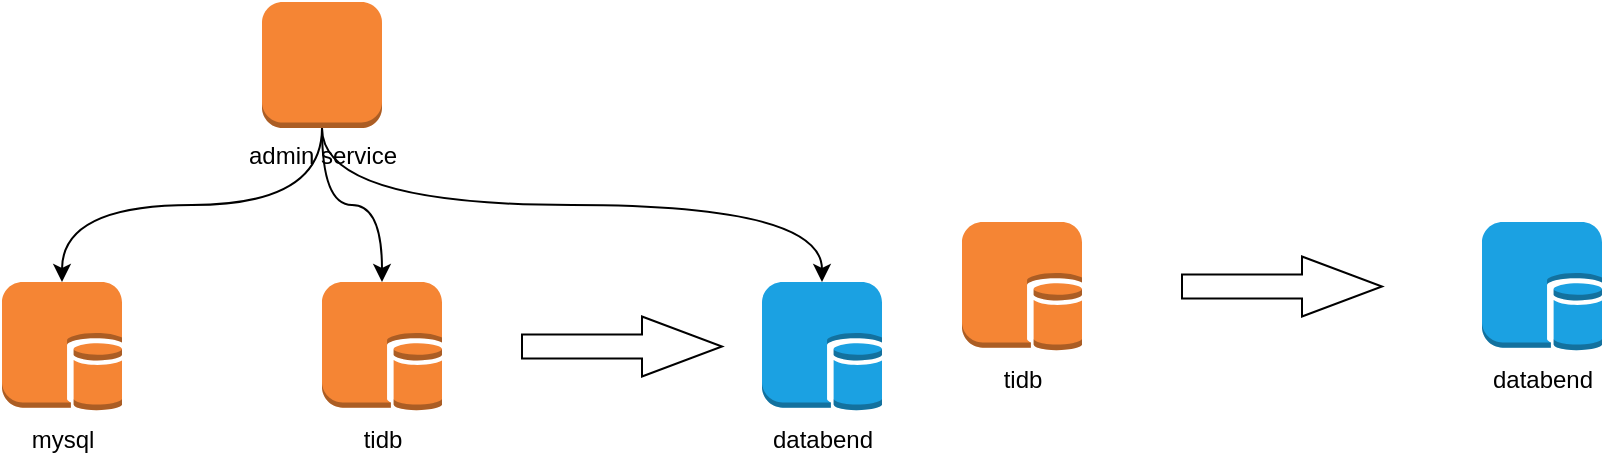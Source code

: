 <mxfile version="22.1.4" type="github">
  <diagram name="第 1 页" id="1BEC1NTxo78naEWhqVpl">
    <mxGraphModel dx="858" dy="509" grid="1" gridSize="10" guides="1" tooltips="1" connect="1" arrows="1" fold="1" page="1" pageScale="1" pageWidth="827" pageHeight="1169" math="0" shadow="0">
      <root>
        <mxCell id="0" />
        <mxCell id="1" parent="0" />
        <mxCell id="iMVuX8X0MwT_ZD3ftQ2W-7" style="edgeStyle=orthogonalEdgeStyle;orthogonalLoop=1;jettySize=auto;html=1;exitX=0.5;exitY=1;exitDx=0;exitDy=0;exitPerimeter=0;curved=1;" edge="1" parent="1" source="iMVuX8X0MwT_ZD3ftQ2W-3" target="iMVuX8X0MwT_ZD3ftQ2W-4">
          <mxGeometry relative="1" as="geometry" />
        </mxCell>
        <mxCell id="iMVuX8X0MwT_ZD3ftQ2W-9" style="edgeStyle=orthogonalEdgeStyle;orthogonalLoop=1;jettySize=auto;html=1;exitX=0.5;exitY=1;exitDx=0;exitDy=0;exitPerimeter=0;curved=1;" edge="1" parent="1" source="iMVuX8X0MwT_ZD3ftQ2W-3" target="iMVuX8X0MwT_ZD3ftQ2W-5">
          <mxGeometry relative="1" as="geometry" />
        </mxCell>
        <mxCell id="iMVuX8X0MwT_ZD3ftQ2W-3" value="admin service" style="outlineConnect=0;dashed=0;verticalLabelPosition=bottom;verticalAlign=top;align=center;html=1;shape=mxgraph.aws3.instance;fillColor=#F58534;gradientColor=none;" vertex="1" parent="1">
          <mxGeometry x="150" y="20" width="60" height="63" as="geometry" />
        </mxCell>
        <mxCell id="iMVuX8X0MwT_ZD3ftQ2W-4" value="mysql" style="outlineConnect=0;dashed=0;verticalLabelPosition=bottom;verticalAlign=top;align=center;html=1;shape=mxgraph.aws3.db_on_instance;fillColor=#F58534;gradientColor=none;" vertex="1" parent="1">
          <mxGeometry x="20" y="160" width="60" height="64.5" as="geometry" />
        </mxCell>
        <mxCell id="iMVuX8X0MwT_ZD3ftQ2W-5" value="databend" style="outlineConnect=0;dashed=0;verticalLabelPosition=bottom;verticalAlign=top;align=center;html=1;shape=mxgraph.aws3.db_on_instance;fillColor=#1ba1e2;fontColor=#000000;strokeColor=#006EAF;" vertex="1" parent="1">
          <mxGeometry x="400" y="160" width="60" height="64.5" as="geometry" />
        </mxCell>
        <mxCell id="iMVuX8X0MwT_ZD3ftQ2W-6" value="tidb" style="outlineConnect=0;dashed=0;verticalLabelPosition=bottom;verticalAlign=top;align=center;html=1;shape=mxgraph.aws3.db_on_instance;fillColor=#F58534;gradientColor=none;" vertex="1" parent="1">
          <mxGeometry x="180" y="160" width="60" height="64.5" as="geometry" />
        </mxCell>
        <mxCell id="iMVuX8X0MwT_ZD3ftQ2W-8" style="edgeStyle=orthogonalEdgeStyle;orthogonalLoop=1;jettySize=auto;html=1;exitX=0.5;exitY=1;exitDx=0;exitDy=0;exitPerimeter=0;entryX=0.5;entryY=0;entryDx=0;entryDy=0;entryPerimeter=0;curved=1;" edge="1" parent="1" source="iMVuX8X0MwT_ZD3ftQ2W-3" target="iMVuX8X0MwT_ZD3ftQ2W-6">
          <mxGeometry relative="1" as="geometry" />
        </mxCell>
        <mxCell id="iMVuX8X0MwT_ZD3ftQ2W-10" value="" style="html=1;shadow=0;dashed=0;align=center;verticalAlign=middle;shape=mxgraph.arrows2.arrow;dy=0.6;dx=40;notch=0;" vertex="1" parent="1">
          <mxGeometry x="280" y="177.25" width="100" height="30" as="geometry" />
        </mxCell>
        <mxCell id="iMVuX8X0MwT_ZD3ftQ2W-11" value="tidb" style="outlineConnect=0;dashed=0;verticalLabelPosition=bottom;verticalAlign=top;align=center;html=1;shape=mxgraph.aws3.db_on_instance;fillColor=#F58534;gradientColor=none;" vertex="1" parent="1">
          <mxGeometry x="500" y="130" width="60" height="64.5" as="geometry" />
        </mxCell>
        <mxCell id="iMVuX8X0MwT_ZD3ftQ2W-12" value="" style="html=1;shadow=0;dashed=0;align=center;verticalAlign=middle;shape=mxgraph.arrows2.arrow;dy=0.6;dx=40;notch=0;" vertex="1" parent="1">
          <mxGeometry x="610" y="147.25" width="100" height="30" as="geometry" />
        </mxCell>
        <mxCell id="iMVuX8X0MwT_ZD3ftQ2W-13" value="databend" style="outlineConnect=0;dashed=0;verticalLabelPosition=bottom;verticalAlign=top;align=center;html=1;shape=mxgraph.aws3.db_on_instance;fillColor=#1ba1e2;fontColor=#000000;strokeColor=#006EAF;" vertex="1" parent="1">
          <mxGeometry x="760" y="130" width="60" height="64.5" as="geometry" />
        </mxCell>
      </root>
    </mxGraphModel>
  </diagram>
</mxfile>
